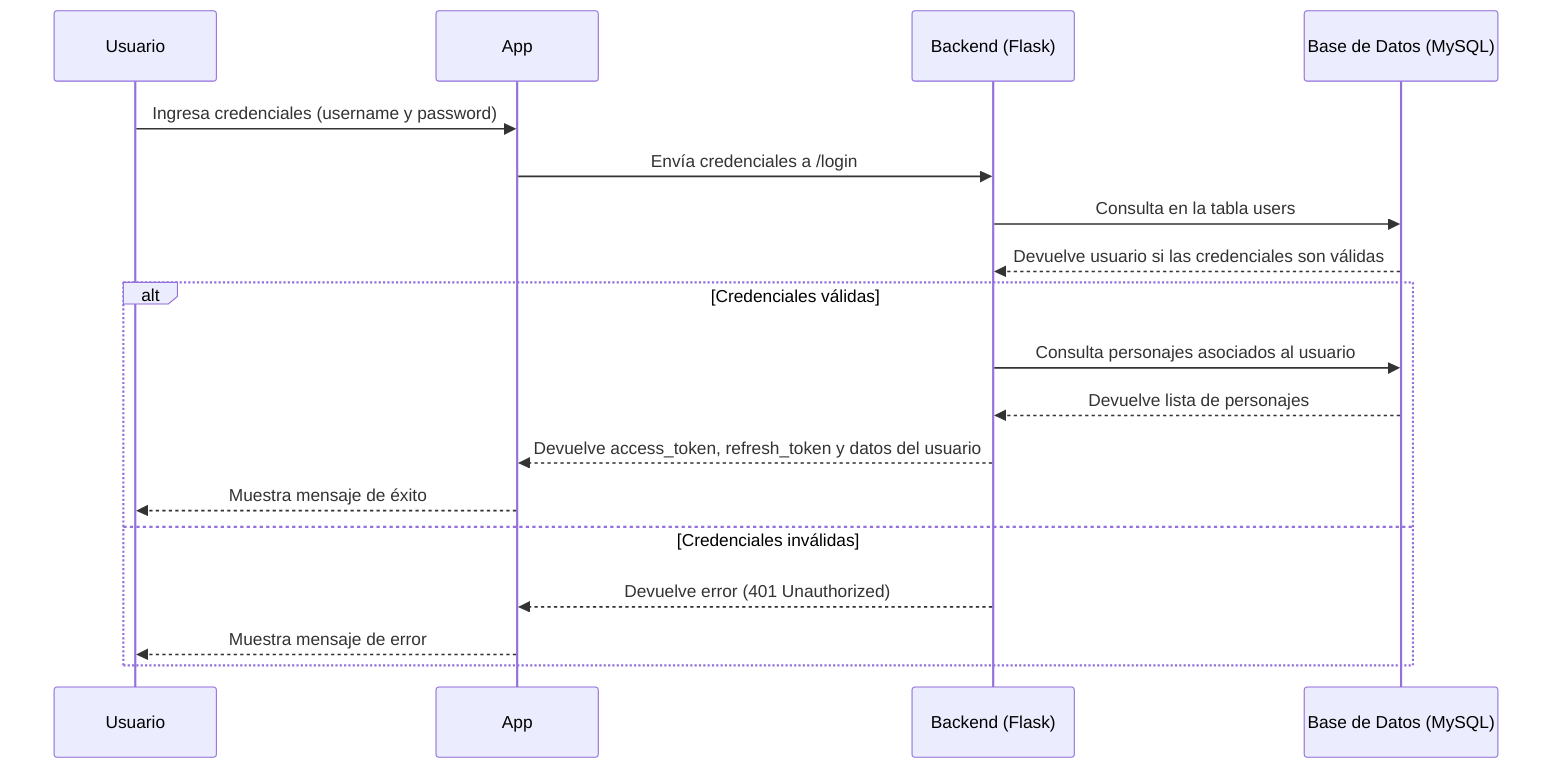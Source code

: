 sequenceDiagram
    participant Usuario
    participant App
    participant Backend as Backend (Flask)
    participant BBDD as Base de Datos (MySQL)

    Usuario->>App: Ingresa credenciales (username y password)
    App->>Backend: Envía credenciales a /login
    Backend->>BBDD: Consulta en la tabla users
    BBDD-->>Backend: Devuelve usuario si las credenciales son válidas
    alt Credenciales válidas
        Backend->>BBDD: Consulta personajes asociados al usuario
        BBDD-->>Backend: Devuelve lista de personajes
        Backend-->>App: Devuelve access_token, refresh_token y datos del usuario
        App-->>Usuario: Muestra mensaje de éxito
    else Credenciales inválidas
        Backend-->>App: Devuelve error (401 Unauthorized)
        App-->>Usuario: Muestra mensaje de error
    end